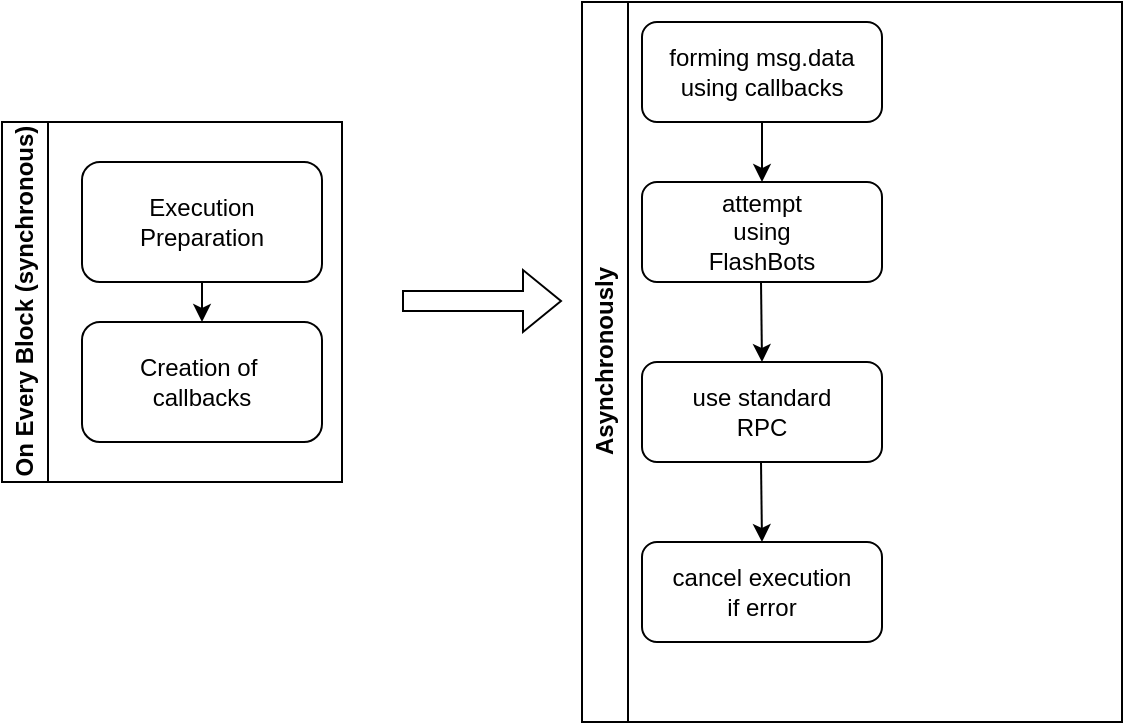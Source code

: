 <mxfile version="21.1.1" type="github">
  <diagram name="Strona-1" id="yeqs0x_WfFhX8s1mVl_F">
    <mxGraphModel dx="1434" dy="764" grid="1" gridSize="10" guides="1" tooltips="1" connect="1" arrows="1" fold="1" page="1" pageScale="1" pageWidth="827" pageHeight="1169" math="0" shadow="0">
      <root>
        <mxCell id="0" />
        <mxCell id="1" parent="0" />
        <mxCell id="-Clh-UYX845Skk0zYKKf-1" value="On Every Block (synchronous)" style="swimlane;horizontal=0;whiteSpace=wrap;html=1;" vertex="1" parent="1">
          <mxGeometry x="70" y="110" width="170" height="180" as="geometry" />
        </mxCell>
        <mxCell id="-Clh-UYX845Skk0zYKKf-2" value="Execution Preparation" style="rounded=1;whiteSpace=wrap;html=1;" vertex="1" parent="-Clh-UYX845Skk0zYKKf-1">
          <mxGeometry x="40" y="20" width="120" height="60" as="geometry" />
        </mxCell>
        <mxCell id="-Clh-UYX845Skk0zYKKf-6" value="Creation of&amp;nbsp;&lt;br&gt;callbacks" style="rounded=1;whiteSpace=wrap;html=1;" vertex="1" parent="-Clh-UYX845Skk0zYKKf-1">
          <mxGeometry x="40" y="100" width="120" height="60" as="geometry" />
        </mxCell>
        <mxCell id="-Clh-UYX845Skk0zYKKf-7" value="" style="endArrow=classic;html=1;rounded=0;exitX=0.5;exitY=1;exitDx=0;exitDy=0;entryX=0.5;entryY=0;entryDx=0;entryDy=0;" edge="1" parent="-Clh-UYX845Skk0zYKKf-1" source="-Clh-UYX845Skk0zYKKf-2" target="-Clh-UYX845Skk0zYKKf-6">
          <mxGeometry width="50" height="50" relative="1" as="geometry">
            <mxPoint x="320" y="280" as="sourcePoint" />
            <mxPoint x="370" y="230" as="targetPoint" />
          </mxGeometry>
        </mxCell>
        <mxCell id="-Clh-UYX845Skk0zYKKf-3" value="" style="shape=flexArrow;endArrow=classic;html=1;rounded=0;" edge="1" parent="1">
          <mxGeometry width="50" height="50" relative="1" as="geometry">
            <mxPoint x="270" y="199.5" as="sourcePoint" />
            <mxPoint x="350" y="199.5" as="targetPoint" />
          </mxGeometry>
        </mxCell>
        <mxCell id="-Clh-UYX845Skk0zYKKf-4" value="Asynchronously" style="swimlane;horizontal=0;whiteSpace=wrap;html=1;" vertex="1" parent="1">
          <mxGeometry x="360" y="50" width="270" height="360" as="geometry" />
        </mxCell>
        <mxCell id="-Clh-UYX845Skk0zYKKf-5" value="forming msg.data&lt;br&gt;using callbacks" style="rounded=1;whiteSpace=wrap;html=1;" vertex="1" parent="-Clh-UYX845Skk0zYKKf-4">
          <mxGeometry x="30" y="10" width="120" height="50" as="geometry" />
        </mxCell>
        <mxCell id="-Clh-UYX845Skk0zYKKf-8" value="attempt&lt;br&gt;using&lt;br&gt;FlashBots" style="rounded=1;whiteSpace=wrap;html=1;" vertex="1" parent="-Clh-UYX845Skk0zYKKf-4">
          <mxGeometry x="30" y="90" width="120" height="50" as="geometry" />
        </mxCell>
        <mxCell id="-Clh-UYX845Skk0zYKKf-9" value="use standard&lt;br&gt;RPC" style="rounded=1;whiteSpace=wrap;html=1;" vertex="1" parent="-Clh-UYX845Skk0zYKKf-4">
          <mxGeometry x="30" y="180" width="120" height="50" as="geometry" />
        </mxCell>
        <mxCell id="-Clh-UYX845Skk0zYKKf-11" value="" style="endArrow=classic;html=1;rounded=0;exitX=0.5;exitY=1;exitDx=0;exitDy=0;entryX=0.5;entryY=0;entryDx=0;entryDy=0;" edge="1" parent="-Clh-UYX845Skk0zYKKf-4" target="-Clh-UYX845Skk0zYKKf-9">
          <mxGeometry width="50" height="50" relative="1" as="geometry">
            <mxPoint x="89.5" y="140" as="sourcePoint" />
            <mxPoint x="89.5" y="170" as="targetPoint" />
          </mxGeometry>
        </mxCell>
        <mxCell id="-Clh-UYX845Skk0zYKKf-12" value="cancel execution&lt;br&gt;if error" style="rounded=1;whiteSpace=wrap;html=1;" vertex="1" parent="-Clh-UYX845Skk0zYKKf-4">
          <mxGeometry x="30" y="270" width="120" height="50" as="geometry" />
        </mxCell>
        <mxCell id="-Clh-UYX845Skk0zYKKf-13" value="" style="endArrow=classic;html=1;rounded=0;exitX=0.5;exitY=1;exitDx=0;exitDy=0;entryX=0.5;entryY=0;entryDx=0;entryDy=0;" edge="1" parent="-Clh-UYX845Skk0zYKKf-4" target="-Clh-UYX845Skk0zYKKf-12">
          <mxGeometry width="50" height="50" relative="1" as="geometry">
            <mxPoint x="89.5" y="230" as="sourcePoint" />
            <mxPoint x="89.5" y="260" as="targetPoint" />
          </mxGeometry>
        </mxCell>
        <mxCell id="-Clh-UYX845Skk0zYKKf-10" value="" style="endArrow=classic;html=1;rounded=0;exitX=0.5;exitY=1;exitDx=0;exitDy=0;" edge="1" parent="1" source="-Clh-UYX845Skk0zYKKf-5">
          <mxGeometry width="50" height="50" relative="1" as="geometry">
            <mxPoint x="390" y="380" as="sourcePoint" />
            <mxPoint x="450" y="140" as="targetPoint" />
          </mxGeometry>
        </mxCell>
      </root>
    </mxGraphModel>
  </diagram>
</mxfile>
